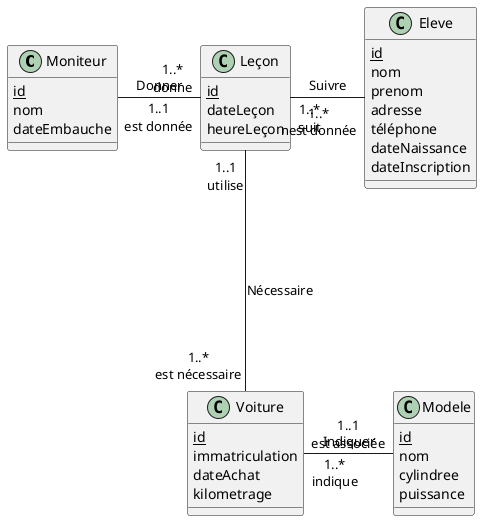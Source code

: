 @startuml Auto-Ecole
    class Moniteur {
        <u>id</u>
        nom
        dateEmbauche
    }
    class Leçon{
        <u>id</u>
        dateLeçon
        heureLeçon
    }
    class Eleve{
        <u>id</u>
        nom 
        prenom
        adresse
        téléphone
        dateNaissance
        dateInscription
    }
    
    class Voiture{
        <u>id</u>
        immatriculation
        dateAchat
        kilometrage
    }
    class Modele{
        <u>id</u>
        nom
        cylindree
        puissance
    }
    Moniteur"1..1\nest donnée"--right--"1..*\ndonne"Leçon:Donner
    Leçon"1..*\nsuit"--right--"1..*\nnest donnée"Eleve:Suivre
    Voiture"1..*\nindique"--right--"1..1\nest associée"Modele:Indiquer
    Leçon"1..1\nutilise"----"1..*\nest nécessaire"Voiture:Nécessaire

    @enduml